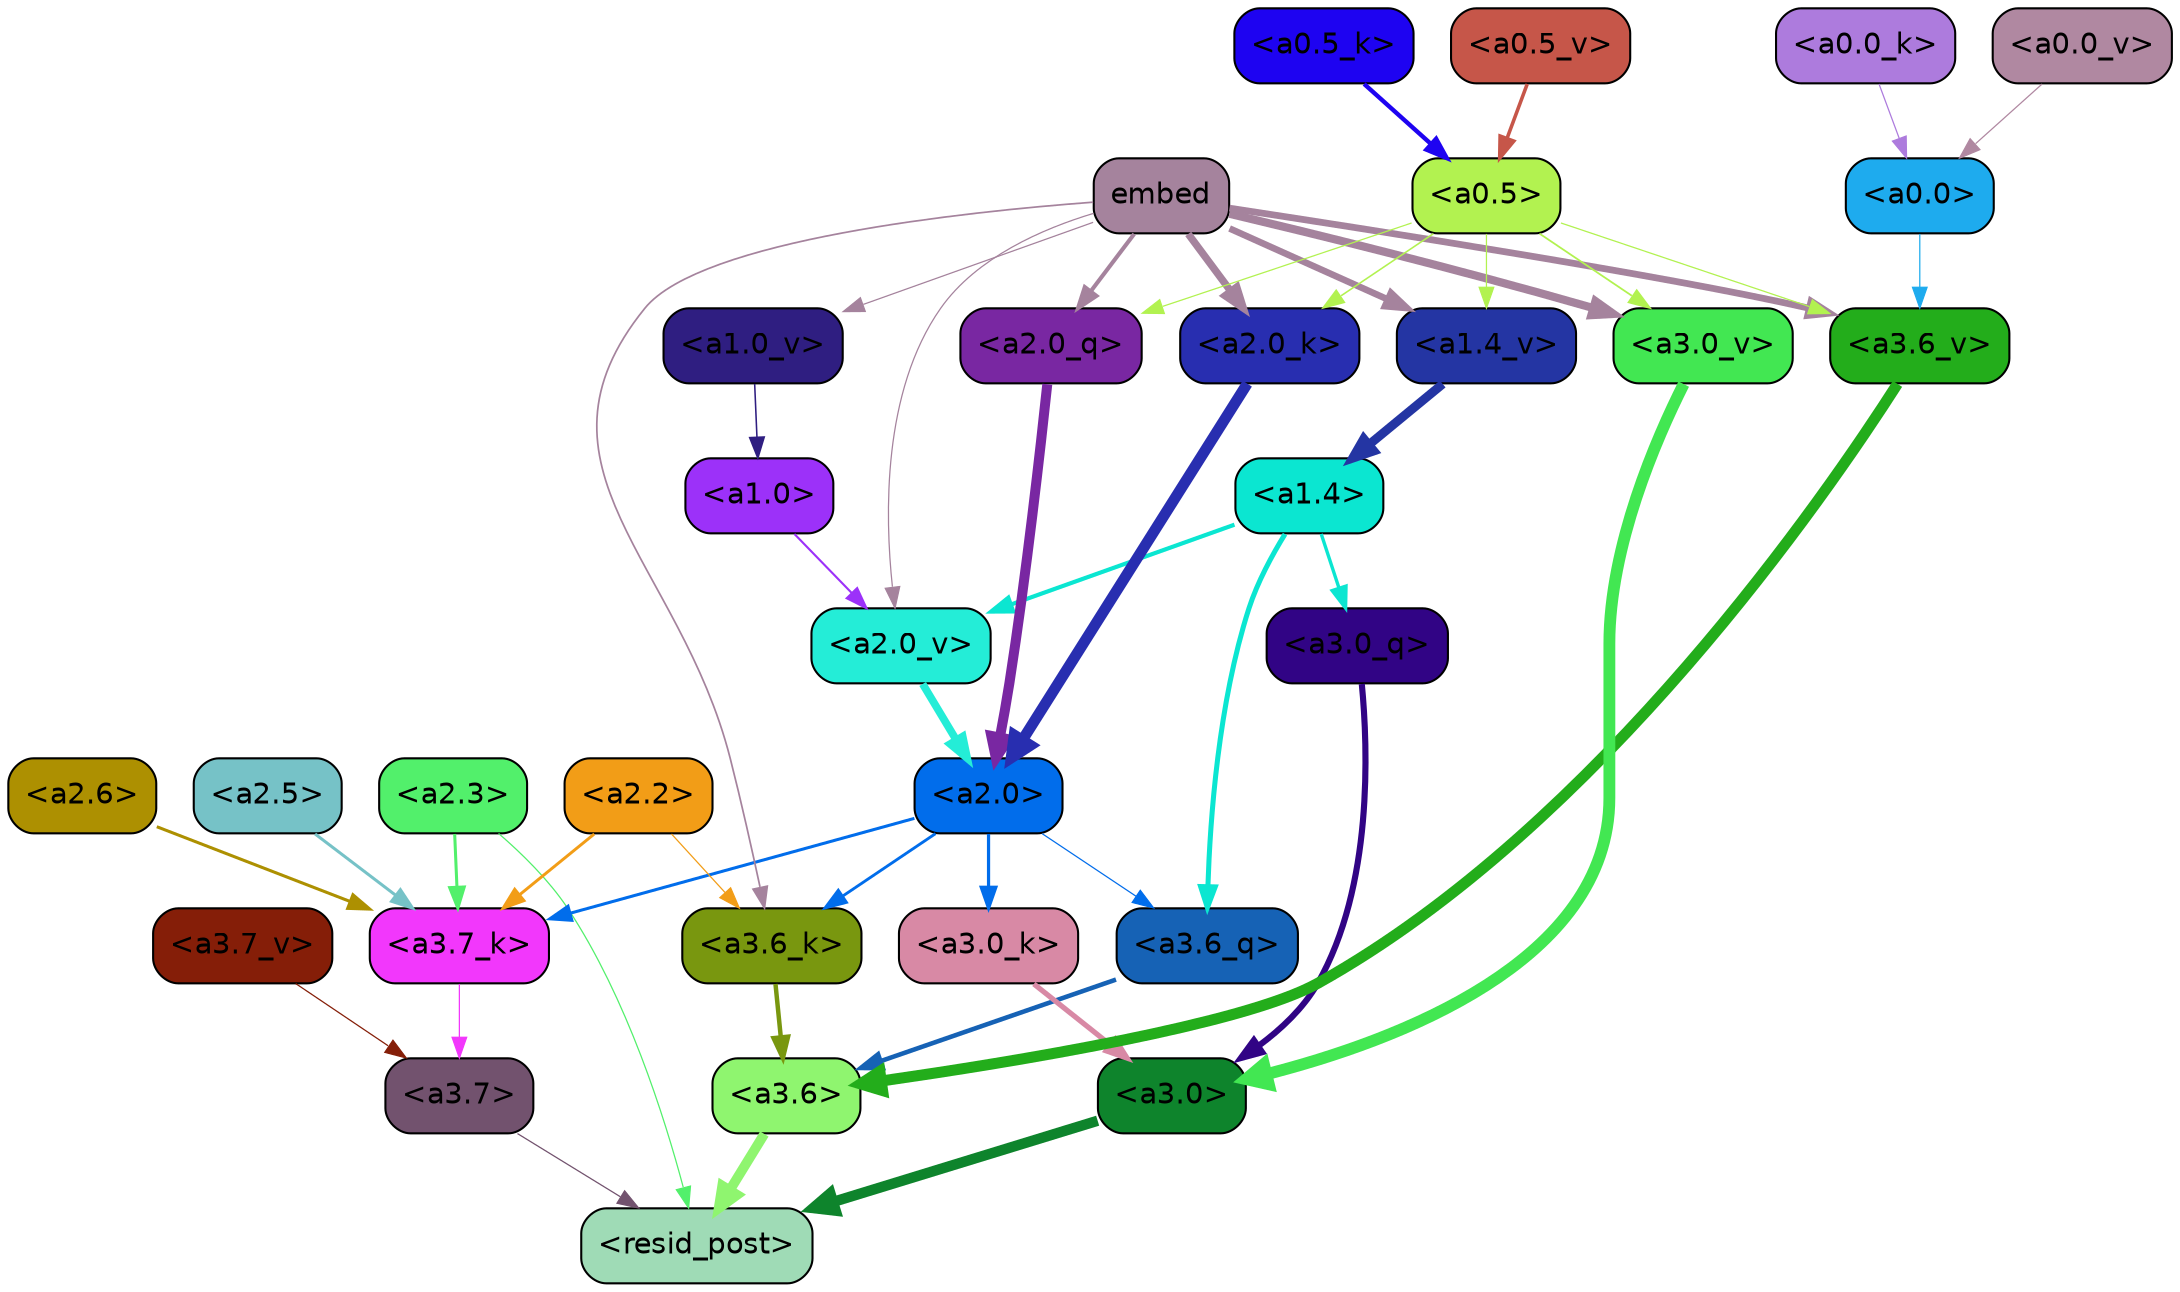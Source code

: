 strict digraph "" {
	graph [bgcolor=transparent,
		layout=dot,
		overlap=false,
		splines=true
	];
	"<a3.7>"	[color=black,
		fillcolor="#72526e",
		fontname=Helvetica,
		shape=box,
		style="filled, rounded"];
	"<resid_post>"	[color=black,
		fillcolor="#9fdbb6",
		fontname=Helvetica,
		shape=box,
		style="filled, rounded"];
	"<a3.7>" -> "<resid_post>"	[color="#72526e",
		penwidth=0.6];
	"<a3.6>"	[color=black,
		fillcolor="#8ff56f",
		fontname=Helvetica,
		shape=box,
		style="filled, rounded"];
	"<a3.6>" -> "<resid_post>"	[color="#8ff56f",
		penwidth=4.749041676521301];
	"<a3.0>"	[color=black,
		fillcolor="#0e842c",
		fontname=Helvetica,
		shape=box,
		style="filled, rounded"];
	"<a3.0>" -> "<resid_post>"	[color="#0e842c",
		penwidth=5.004215121269226];
	"<a2.3>"	[color=black,
		fillcolor="#52f06b",
		fontname=Helvetica,
		shape=box,
		style="filled, rounded"];
	"<a2.3>" -> "<resid_post>"	[color="#52f06b",
		penwidth=0.6];
	"<a3.7_k>"	[color=black,
		fillcolor="#f237fc",
		fontname=Helvetica,
		shape=box,
		style="filled, rounded"];
	"<a2.3>" -> "<a3.7_k>"	[color="#52f06b",
		penwidth=1.4559586644172668];
	"<a3.6_q>"	[color=black,
		fillcolor="#1662b5",
		fontname=Helvetica,
		shape=box,
		style="filled, rounded"];
	"<a3.6_q>" -> "<a3.6>"	[color="#1662b5",
		penwidth=2.199681341648102];
	"<a3.0_q>"	[color=black,
		fillcolor="#310485",
		fontname=Helvetica,
		shape=box,
		style="filled, rounded"];
	"<a3.0_q>" -> "<a3.0>"	[color="#310485",
		penwidth=2.9459195733070374];
	"<a3.7_k>" -> "<a3.7>"	[color="#f237fc",
		penwidth=0.6];
	"<a3.6_k>"	[color=black,
		fillcolor="#79970f",
		fontname=Helvetica,
		shape=box,
		style="filled, rounded"];
	"<a3.6_k>" -> "<a3.6>"	[color="#79970f",
		penwidth=2.13908451795578];
	"<a3.0_k>"	[color=black,
		fillcolor="#d889a5",
		fontname=Helvetica,
		shape=box,
		style="filled, rounded"];
	"<a3.0_k>" -> "<a3.0>"	[color="#d889a5",
		penwidth=2.520303964614868];
	"<a3.7_v>"	[color=black,
		fillcolor="#851e08",
		fontname=Helvetica,
		shape=box,
		style="filled, rounded"];
	"<a3.7_v>" -> "<a3.7>"	[color="#851e08",
		penwidth=0.6];
	"<a3.6_v>"	[color=black,
		fillcolor="#23ad1b",
		fontname=Helvetica,
		shape=box,
		style="filled, rounded"];
	"<a3.6_v>" -> "<a3.6>"	[color="#23ad1b",
		penwidth=5.297133803367615];
	"<a3.0_v>"	[color=black,
		fillcolor="#42e752",
		fontname=Helvetica,
		shape=box,
		style="filled, rounded"];
	"<a3.0_v>" -> "<a3.0>"	[color="#42e752",
		penwidth=5.680712580680847];
	"<a2.0>"	[color=black,
		fillcolor="#016deb",
		fontname=Helvetica,
		shape=box,
		style="filled, rounded"];
	"<a2.0>" -> "<a3.6_q>"	[color="#016deb",
		penwidth=0.6];
	"<a2.0>" -> "<a3.7_k>"	[color="#016deb",
		penwidth=1.4582423567771912];
	"<a2.0>" -> "<a3.6_k>"	[color="#016deb",
		penwidth=1.3792681694030762];
	"<a2.0>" -> "<a3.0_k>"	[color="#016deb",
		penwidth=1.5433646440505981];
	"<a1.4>"	[color=black,
		fillcolor="#0be6d1",
		fontname=Helvetica,
		shape=box,
		style="filled, rounded"];
	"<a1.4>" -> "<a3.6_q>"	[color="#0be6d1",
		penwidth=2.419991135597229];
	"<a1.4>" -> "<a3.0_q>"	[color="#0be6d1",
		penwidth=1.6166993975639343];
	"<a2.0_v>"	[color=black,
		fillcolor="#24edd7",
		fontname=Helvetica,
		shape=box,
		style="filled, rounded"];
	"<a1.4>" -> "<a2.0_v>"	[color="#0be6d1",
		penwidth=2.0025704503059387];
	"<a2.6>"	[color=black,
		fillcolor="#ad9001",
		fontname=Helvetica,
		shape=box,
		style="filled, rounded"];
	"<a2.6>" -> "<a3.7_k>"	[color="#ad9001",
		penwidth=1.468173325061798];
	"<a2.5>"	[color=black,
		fillcolor="#76c2c7",
		fontname=Helvetica,
		shape=box,
		style="filled, rounded"];
	"<a2.5>" -> "<a3.7_k>"	[color="#76c2c7",
		penwidth=1.457568109035492];
	"<a2.2>"	[color=black,
		fillcolor="#f29d17",
		fontname=Helvetica,
		shape=box,
		style="filled, rounded"];
	"<a2.2>" -> "<a3.7_k>"	[color="#f29d17",
		penwidth=1.4199435114860535];
	"<a2.2>" -> "<a3.6_k>"	[color="#f29d17",
		penwidth=0.6];
	embed	[color=black,
		fillcolor="#a5839d",
		fontname=Helvetica,
		shape=box,
		style="filled, rounded"];
	embed -> "<a3.6_k>"	[color="#a5839d",
		penwidth=0.8273519277572632];
	embed -> "<a3.6_v>"	[color="#a5839d",
		penwidth=3.2414157912135124];
	embed -> "<a3.0_v>"	[color="#a5839d",
		penwidth=3.929257571697235];
	"<a2.0_q>"	[color=black,
		fillcolor="#7927a2",
		fontname=Helvetica,
		shape=box,
		style="filled, rounded"];
	embed -> "<a2.0_q>"	[color="#a5839d",
		penwidth=1.964182734489441];
	"<a2.0_k>"	[color=black,
		fillcolor="#282eb0",
		fontname=Helvetica,
		shape=box,
		style="filled, rounded"];
	embed -> "<a2.0_k>"	[color="#a5839d",
		penwidth=3.5506991147994995];
	embed -> "<a2.0_v>"	[color="#a5839d",
		penwidth=0.6];
	"<a1.4_v>"	[color=black,
		fillcolor="#2435a3",
		fontname=Helvetica,
		shape=box,
		style="filled, rounded"];
	embed -> "<a1.4_v>"	[color="#a5839d",
		penwidth=3.168231725692749];
	"<a1.0_v>"	[color=black,
		fillcolor="#2f1e81",
		fontname=Helvetica,
		shape=box,
		style="filled, rounded"];
	embed -> "<a1.0_v>"	[color="#a5839d",
		penwidth=0.6];
	"<a0.5>"	[color=black,
		fillcolor="#b2f250",
		fontname=Helvetica,
		shape=box,
		style="filled, rounded"];
	"<a0.5>" -> "<a3.6_v>"	[color="#b2f250",
		penwidth=0.6];
	"<a0.5>" -> "<a3.0_v>"	[color="#b2f250",
		penwidth=0.8535017371177673];
	"<a0.5>" -> "<a2.0_q>"	[color="#b2f250",
		penwidth=0.6];
	"<a0.5>" -> "<a2.0_k>"	[color="#b2f250",
		penwidth=0.7573999166488647];
	"<a0.5>" -> "<a1.4_v>"	[color="#b2f250",
		penwidth=0.6];
	"<a0.0>"	[color=black,
		fillcolor="#1eabee",
		fontname=Helvetica,
		shape=box,
		style="filled, rounded"];
	"<a0.0>" -> "<a3.6_v>"	[color="#1eabee",
		penwidth=0.6];
	"<a2.0_q>" -> "<a2.0>"	[color="#7927a2",
		penwidth=4.792815744876862];
	"<a2.0_k>" -> "<a2.0>"	[color="#282eb0",
		penwidth=5.262323796749115];
	"<a2.0_v>" -> "<a2.0>"	[color="#24edd7",
		penwidth=3.7105380296707153];
	"<a1.0>"	[color=black,
		fillcolor="#9c31f9",
		fontname=Helvetica,
		shape=box,
		style="filled, rounded"];
	"<a1.0>" -> "<a2.0_v>"	[color="#9c31f9",
		penwidth=1.0112443566322327];
	"<a1.4_v>" -> "<a1.4>"	[color="#2435a3",
		penwidth=4.302925705909729];
	"<a1.0_v>" -> "<a1.0>"	[color="#2f1e81",
		penwidth=0.751367449760437];
	"<a0.5_k>"	[color=black,
		fillcolor="#1e03f1",
		fontname=Helvetica,
		shape=box,
		style="filled, rounded"];
	"<a0.5_k>" -> "<a0.5>"	[color="#1e03f1",
		penwidth=2.1024985313415527];
	"<a0.0_k>"	[color=black,
		fillcolor="#ad7bdd",
		fontname=Helvetica,
		shape=box,
		style="filled, rounded"];
	"<a0.0_k>" -> "<a0.0>"	[color="#ad7bdd",
		penwidth=0.6];
	"<a0.5_v>"	[color=black,
		fillcolor="#c65649",
		fontname=Helvetica,
		shape=box,
		style="filled, rounded"];
	"<a0.5_v>" -> "<a0.5>"	[color="#c65649",
		penwidth=1.711136817932129];
	"<a0.0_v>"	[color=black,
		fillcolor="#b088a1",
		fontname=Helvetica,
		shape=box,
		style="filled, rounded"];
	"<a0.0_v>" -> "<a0.0>"	[color="#b088a1",
		penwidth=0.6];
}
